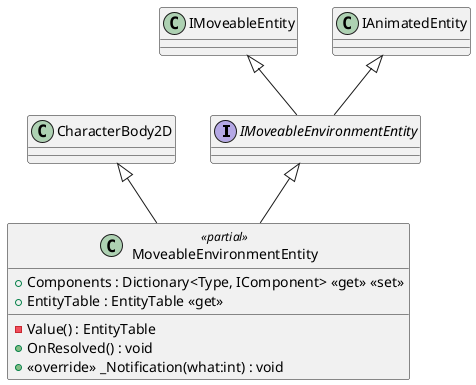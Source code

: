@startuml
interface IMoveableEnvironmentEntity {
}
class MoveableEnvironmentEntity <<partial>> {
    + Components : Dictionary<Type, IComponent> <<get>> <<set>>
    - Value() : EntityTable
    + EntityTable : EntityTable <<get>>
    + OnResolved() : void
    + <<override>> _Notification(what:int) : void
}
IMoveableEntity <|-- IMoveableEnvironmentEntity
IAnimatedEntity <|-- IMoveableEnvironmentEntity
CharacterBody2D <|-- MoveableEnvironmentEntity
IMoveableEnvironmentEntity <|-- MoveableEnvironmentEntity
@enduml
